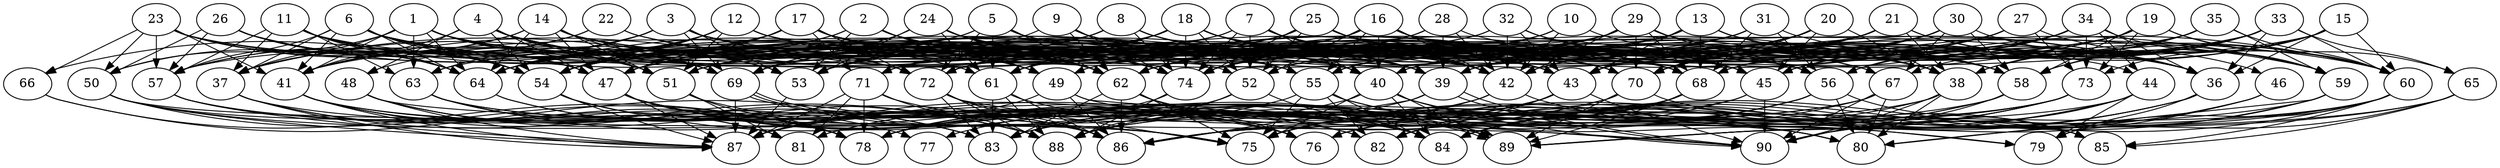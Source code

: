 // DAG automatically generated by daggen at Wed Apr 12 12:23:13 2017
// ./daggen --dot -n 90 --jump=1 --fat=0.8 --regularity=0.8 --density=0.4 
digraph G {
  1 [size="179534281776", alpha="0.13"]
  1 -> 37 [size ="134217728"]
  1 -> 39 [size ="134217728"]
  1 -> 41 [size ="134217728"]
  1 -> 50 [size ="134217728"]
  1 -> 51 [size ="134217728"]
  1 -> 53 [size ="134217728"]
  1 -> 59 [size ="134217728"]
  1 -> 62 [size ="134217728"]
  1 -> 63 [size ="134217728"]
  1 -> 64 [size ="134217728"]
  1 -> 70 [size ="134217728"]
  1 -> 72 [size ="134217728"]
  2 [size="1209677322918", alpha="0.14"]
  2 -> 39 [size ="838860800"]
  2 -> 40 [size ="838860800"]
  2 -> 49 [size ="838860800"]
  2 -> 53 [size ="838860800"]
  2 -> 54 [size ="838860800"]
  2 -> 62 [size ="838860800"]
  2 -> 64 [size ="838860800"]
  2 -> 70 [size ="838860800"]
  2 -> 74 [size ="838860800"]
  3 [size="134217728000", alpha="0.01"]
  3 -> 39 [size ="209715200"]
  3 -> 41 [size ="209715200"]
  3 -> 45 [size ="209715200"]
  3 -> 49 [size ="209715200"]
  3 -> 52 [size ="209715200"]
  3 -> 53 [size ="209715200"]
  3 -> 57 [size ="209715200"]
  3 -> 63 [size ="209715200"]
  3 -> 69 [size ="209715200"]
  3 -> 70 [size ="209715200"]
  4 [size="102639265648", alpha="0.11"]
  4 -> 40 [size ="209715200"]
  4 -> 41 [size ="209715200"]
  4 -> 47 [size ="209715200"]
  4 -> 48 [size ="209715200"]
  4 -> 49 [size ="209715200"]
  4 -> 51 [size ="209715200"]
  4 -> 54 [size ="209715200"]
  4 -> 55 [size ="209715200"]
  4 -> 61 [size ="209715200"]
  4 -> 69 [size ="209715200"]
  4 -> 74 [size ="209715200"]
  5 [size="95753284980", alpha="0.06"]
  5 -> 37 [size ="134217728"]
  5 -> 38 [size ="134217728"]
  5 -> 40 [size ="134217728"]
  5 -> 54 [size ="134217728"]
  5 -> 61 [size ="134217728"]
  5 -> 62 [size ="134217728"]
  5 -> 68 [size ="134217728"]
  5 -> 70 [size ="134217728"]
  5 -> 72 [size ="134217728"]
  6 [size="7688388068", alpha="0.20"]
  6 -> 36 [size ="134217728"]
  6 -> 37 [size ="134217728"]
  6 -> 41 [size ="134217728"]
  6 -> 47 [size ="134217728"]
  6 -> 54 [size ="134217728"]
  6 -> 55 [size ="134217728"]
  6 -> 57 [size ="134217728"]
  6 -> 58 [size ="134217728"]
  6 -> 64 [size ="134217728"]
  6 -> 72 [size ="134217728"]
  7 [size="1184783142870", alpha="0.03"]
  7 -> 36 [size ="838860800"]
  7 -> 40 [size ="838860800"]
  7 -> 42 [size ="838860800"]
  7 -> 51 [size ="838860800"]
  7 -> 52 [size ="838860800"]
  7 -> 57 [size ="838860800"]
  7 -> 68 [size ="838860800"]
  7 -> 74 [size ="838860800"]
  8 [size="3741922824", alpha="0.10"]
  8 -> 37 [size ="75497472"]
  8 -> 39 [size ="75497472"]
  8 -> 42 [size ="75497472"]
  8 -> 47 [size ="75497472"]
  8 -> 53 [size ="75497472"]
  8 -> 68 [size ="75497472"]
  8 -> 70 [size ="75497472"]
  8 -> 74 [size ="75497472"]
  9 [size="99813570861", alpha="0.10"]
  9 -> 39 [size ="411041792"]
  9 -> 40 [size ="411041792"]
  9 -> 42 [size ="411041792"]
  9 -> 53 [size ="411041792"]
  9 -> 62 [size ="411041792"]
  9 -> 74 [size ="411041792"]
  10 [size="23390890271", alpha="0.05"]
  10 -> 42 [size ="679477248"]
  10 -> 52 [size ="679477248"]
  10 -> 53 [size ="679477248"]
  10 -> 58 [size ="679477248"]
  11 [size="561980483395", alpha="0.04"]
  11 -> 37 [size ="679477248"]
  11 -> 42 [size ="679477248"]
  11 -> 51 [size ="679477248"]
  11 -> 54 [size ="679477248"]
  11 -> 57 [size ="679477248"]
  11 -> 62 [size ="679477248"]
  11 -> 63 [size ="679477248"]
  11 -> 64 [size ="679477248"]
  11 -> 72 [size ="679477248"]
  12 [size="368293445632", alpha="0.18"]
  12 -> 44 [size ="411041792"]
  12 -> 48 [size ="411041792"]
  12 -> 51 [size ="411041792"]
  12 -> 54 [size ="411041792"]
  12 -> 60 [size ="411041792"]
  12 -> 62 [size ="411041792"]
  12 -> 64 [size ="411041792"]
  13 [size="231928233984", alpha="0.16"]
  13 -> 36 [size ="301989888"]
  13 -> 43 [size ="301989888"]
  13 -> 47 [size ="301989888"]
  13 -> 53 [size ="301989888"]
  13 -> 58 [size ="301989888"]
  13 -> 60 [size ="301989888"]
  13 -> 61 [size ="301989888"]
  13 -> 62 [size ="301989888"]
  13 -> 68 [size ="301989888"]
  13 -> 69 [size ="301989888"]
  14 [size="134217728000", alpha="0.06"]
  14 -> 37 [size ="209715200"]
  14 -> 43 [size ="209715200"]
  14 -> 47 [size ="209715200"]
  14 -> 50 [size ="209715200"]
  14 -> 51 [size ="209715200"]
  14 -> 56 [size ="209715200"]
  14 -> 62 [size ="209715200"]
  14 -> 64 [size ="209715200"]
  14 -> 68 [size ="209715200"]
  14 -> 69 [size ="209715200"]
  14 -> 74 [size ="209715200"]
  15 [size="28991029248", alpha="0.07"]
  15 -> 36 [size ="75497472"]
  15 -> 38 [size ="75497472"]
  15 -> 58 [size ="75497472"]
  15 -> 60 [size ="75497472"]
  15 -> 68 [size ="75497472"]
  15 -> 70 [size ="75497472"]
  15 -> 73 [size ="75497472"]
  15 -> 74 [size ="75497472"]
  16 [size="107428421628", alpha="0.18"]
  16 -> 40 [size ="134217728"]
  16 -> 42 [size ="134217728"]
  16 -> 51 [size ="134217728"]
  16 -> 52 [size ="134217728"]
  16 -> 55 [size ="134217728"]
  16 -> 56 [size ="134217728"]
  16 -> 59 [size ="134217728"]
  16 -> 64 [size ="134217728"]
  16 -> 67 [size ="134217728"]
  16 -> 68 [size ="134217728"]
  16 -> 71 [size ="134217728"]
  17 [size="71593777778", alpha="0.07"]
  17 -> 43 [size ="301989888"]
  17 -> 47 [size ="301989888"]
  17 -> 49 [size ="301989888"]
  17 -> 54 [size ="301989888"]
  17 -> 56 [size ="301989888"]
  17 -> 66 [size ="301989888"]
  17 -> 70 [size ="301989888"]
  17 -> 71 [size ="301989888"]
  17 -> 72 [size ="301989888"]
  18 [size="13175499891", alpha="0.06"]
  18 -> 36 [size ="301989888"]
  18 -> 38 [size ="301989888"]
  18 -> 39 [size ="301989888"]
  18 -> 41 [size ="301989888"]
  18 -> 43 [size ="301989888"]
  18 -> 51 [size ="301989888"]
  18 -> 52 [size ="301989888"]
  18 -> 61 [size ="301989888"]
  18 -> 68 [size ="301989888"]
  18 -> 71 [size ="301989888"]
  18 -> 72 [size ="301989888"]
  18 -> 74 [size ="301989888"]
  19 [size="42392794931", alpha="0.14"]
  19 -> 39 [size ="33554432"]
  19 -> 43 [size ="33554432"]
  19 -> 51 [size ="33554432"]
  19 -> 58 [size ="33554432"]
  19 -> 60 [size ="33554432"]
  19 -> 65 [size ="33554432"]
  19 -> 72 [size ="33554432"]
  19 -> 73 [size ="33554432"]
  19 -> 74 [size ="33554432"]
  20 [size="468125571065", alpha="0.09"]
  20 -> 38 [size ="838860800"]
  20 -> 40 [size ="838860800"]
  20 -> 42 [size ="838860800"]
  20 -> 45 [size ="838860800"]
  20 -> 55 [size ="838860800"]
  20 -> 62 [size ="838860800"]
  20 -> 70 [size ="838860800"]
  20 -> 74 [size ="838860800"]
  21 [size="738847350072", alpha="0.01"]
  21 -> 36 [size ="536870912"]
  21 -> 38 [size ="536870912"]
  21 -> 39 [size ="536870912"]
  21 -> 40 [size ="536870912"]
  21 -> 54 [size ="536870912"]
  21 -> 59 [size ="536870912"]
  21 -> 70 [size ="536870912"]
  21 -> 71 [size ="536870912"]
  21 -> 74 [size ="536870912"]
  22 [size="110256001668", alpha="0.05"]
  22 -> 38 [size ="75497472"]
  22 -> 41 [size ="75497472"]
  22 -> 43 [size ="75497472"]
  22 -> 57 [size ="75497472"]
  23 [size="396973855725", alpha="0.17"]
  23 -> 41 [size ="301989888"]
  23 -> 45 [size ="301989888"]
  23 -> 50 [size ="301989888"]
  23 -> 51 [size ="301989888"]
  23 -> 54 [size ="301989888"]
  23 -> 55 [size ="301989888"]
  23 -> 57 [size ="301989888"]
  23 -> 64 [size ="301989888"]
  23 -> 66 [size ="301989888"]
  23 -> 69 [size ="301989888"]
  24 [size="103690308228", alpha="0.14"]
  24 -> 53 [size ="134217728"]
  24 -> 55 [size ="134217728"]
  24 -> 61 [size ="134217728"]
  24 -> 62 [size ="134217728"]
  24 -> 67 [size ="134217728"]
  24 -> 69 [size ="134217728"]
  24 -> 74 [size ="134217728"]
  25 [size="128558428712", alpha="0.19"]
  25 -> 36 [size ="301989888"]
  25 -> 42 [size ="301989888"]
  25 -> 43 [size ="301989888"]
  25 -> 45 [size ="301989888"]
  25 -> 47 [size ="301989888"]
  25 -> 52 [size ="301989888"]
  25 -> 53 [size ="301989888"]
  25 -> 58 [size ="301989888"]
  25 -> 69 [size ="301989888"]
  25 -> 72 [size ="301989888"]
  25 -> 74 [size ="301989888"]
  26 [size="782757789696", alpha="0.17"]
  26 -> 47 [size ="679477248"]
  26 -> 50 [size ="679477248"]
  26 -> 53 [size ="679477248"]
  26 -> 54 [size ="679477248"]
  26 -> 57 [size ="679477248"]
  26 -> 61 [size ="679477248"]
  26 -> 64 [size ="679477248"]
  27 [size="231928233984", alpha="0.10"]
  27 -> 42 [size ="301989888"]
  27 -> 49 [size ="301989888"]
  27 -> 60 [size ="301989888"]
  27 -> 64 [size ="301989888"]
  27 -> 70 [size ="301989888"]
  27 -> 73 [size ="301989888"]
  28 [size="12105463678", alpha="0.13"]
  28 -> 39 [size ="838860800"]
  28 -> 42 [size ="838860800"]
  28 -> 51 [size ="838860800"]
  28 -> 60 [size ="838860800"]
  28 -> 62 [size ="838860800"]
  29 [size="14298377981", alpha="0.01"]
  29 -> 36 [size ="838860800"]
  29 -> 42 [size ="838860800"]
  29 -> 51 [size ="838860800"]
  29 -> 54 [size ="838860800"]
  29 -> 55 [size ="838860800"]
  29 -> 56 [size ="838860800"]
  29 -> 59 [size ="838860800"]
  29 -> 68 [size ="838860800"]
  29 -> 69 [size ="838860800"]
  29 -> 70 [size ="838860800"]
  29 -> 74 [size ="838860800"]
  30 [size="748961416", alpha="0.14"]
  30 -> 39 [size ="75497472"]
  30 -> 41 [size ="75497472"]
  30 -> 43 [size ="75497472"]
  30 -> 46 [size ="75497472"]
  30 -> 55 [size ="75497472"]
  30 -> 58 [size ="75497472"]
  30 -> 67 [size ="75497472"]
  30 -> 70 [size ="75497472"]
  31 [size="1000786259368", alpha="0.01"]
  31 -> 49 [size ="679477248"]
  31 -> 54 [size ="679477248"]
  31 -> 55 [size ="679477248"]
  31 -> 56 [size ="679477248"]
  31 -> 60 [size ="679477248"]
  31 -> 62 [size ="679477248"]
  31 -> 68 [size ="679477248"]
  32 [size="77735255244", alpha="0.15"]
  32 -> 38 [size ="134217728"]
  32 -> 42 [size ="134217728"]
  32 -> 43 [size ="134217728"]
  32 -> 45 [size ="134217728"]
  32 -> 63 [size ="134217728"]
  32 -> 64 [size ="134217728"]
  33 [size="417825631335", alpha="0.05"]
  33 -> 36 [size ="301989888"]
  33 -> 45 [size ="301989888"]
  33 -> 56 [size ="301989888"]
  33 -> 58 [size ="301989888"]
  33 -> 60 [size ="301989888"]
  33 -> 61 [size ="301989888"]
  33 -> 64 [size ="301989888"]
  33 -> 65 [size ="301989888"]
  33 -> 67 [size ="301989888"]
  33 -> 68 [size ="301989888"]
  33 -> 70 [size ="301989888"]
  34 [size="231928233984", alpha="0.19"]
  34 -> 36 [size ="301989888"]
  34 -> 39 [size ="301989888"]
  34 -> 44 [size ="301989888"]
  34 -> 45 [size ="301989888"]
  34 -> 54 [size ="301989888"]
  34 -> 56 [size ="301989888"]
  34 -> 59 [size ="301989888"]
  34 -> 62 [size ="301989888"]
  34 -> 68 [size ="301989888"]
  34 -> 72 [size ="301989888"]
  34 -> 73 [size ="301989888"]
  35 [size="23095924324", alpha="0.13"]
  35 -> 38 [size ="536870912"]
  35 -> 43 [size ="536870912"]
  35 -> 45 [size ="536870912"]
  35 -> 53 [size ="536870912"]
  35 -> 59 [size ="536870912"]
  35 -> 60 [size ="536870912"]
  35 -> 70 [size ="536870912"]
  36 [size="15932343900", alpha="0.13"]
  36 -> 76 [size ="536870912"]
  36 -> 79 [size ="536870912"]
  36 -> 82 [size ="536870912"]
  36 -> 84 [size ="536870912"]
  37 [size="231928233984", alpha="0.14"]
  37 -> 78 [size ="301989888"]
  37 -> 82 [size ="301989888"]
  37 -> 87 [size ="301989888"]
  37 -> 88 [size ="301989888"]
  38 [size="45951813644", alpha="0.18"]
  38 -> 78 [size ="33554432"]
  38 -> 80 [size ="33554432"]
  38 -> 82 [size ="33554432"]
  38 -> 90 [size ="33554432"]
  39 [size="1066399752648", alpha="0.02"]
  39 -> 81 [size ="679477248"]
  39 -> 86 [size ="679477248"]
  39 -> 90 [size ="679477248"]
  39 -> 90 [size ="679477248"]
  40 [size="3727611331", alpha="0.13"]
  40 -> 75 [size ="75497472"]
  40 -> 80 [size ="75497472"]
  40 -> 81 [size ="75497472"]
  40 -> 84 [size ="75497472"]
  40 -> 89 [size ="75497472"]
  40 -> 90 [size ="75497472"]
  41 [size="368293445632", alpha="0.01"]
  41 -> 75 [size ="411041792"]
  41 -> 78 [size ="411041792"]
  41 -> 81 [size ="411041792"]
  41 -> 84 [size ="411041792"]
  41 -> 87 [size ="411041792"]
  41 -> 88 [size ="411041792"]
  42 [size="482731479421", alpha="0.04"]
  42 -> 78 [size ="301989888"]
  42 -> 79 [size ="301989888"]
  42 -> 86 [size ="301989888"]
  43 [size="368293445632", alpha="0.07"]
  43 -> 75 [size ="411041792"]
  43 -> 82 [size ="411041792"]
  43 -> 83 [size ="411041792"]
  43 -> 88 [size ="411041792"]
  43 -> 90 [size ="411041792"]
  44 [size="13828967365", alpha="0.08"]
  44 -> 76 [size ="679477248"]
  44 -> 79 [size ="679477248"]
  44 -> 84 [size ="679477248"]
  44 -> 88 [size ="679477248"]
  44 -> 90 [size ="679477248"]
  45 [size="68719476736", alpha="0.06"]
  45 -> 86 [size ="134217728"]
  45 -> 87 [size ="134217728"]
  45 -> 90 [size ="134217728"]
  46 [size="549755813888", alpha="0.10"]
  46 -> 84 [size ="536870912"]
  46 -> 89 [size ="536870912"]
  46 -> 90 [size ="536870912"]
  47 [size="3344906859", alpha="0.12"]
  47 -> 75 [size ="209715200"]
  47 -> 76 [size ="209715200"]
  47 -> 78 [size ="209715200"]
  47 -> 84 [size ="209715200"]
  47 -> 87 [size ="209715200"]
  47 -> 89 [size ="209715200"]
  48 [size="782757789696", alpha="0.09"]
  48 -> 77 [size ="679477248"]
  48 -> 83 [size ="679477248"]
  48 -> 86 [size ="679477248"]
  48 -> 87 [size ="679477248"]
  48 -> 90 [size ="679477248"]
  49 [size="8589934592", alpha="0.11"]
  49 -> 80 [size ="33554432"]
  49 -> 86 [size ="33554432"]
  49 -> 87 [size ="33554432"]
  49 -> 90 [size ="33554432"]
  50 [size="64475936545", alpha="0.15"]
  50 -> 75 [size ="75497472"]
  50 -> 78 [size ="75497472"]
  50 -> 85 [size ="75497472"]
  50 -> 86 [size ="75497472"]
  50 -> 87 [size ="75497472"]
  51 [size="1073741824000", alpha="0.17"]
  51 -> 78 [size ="838860800"]
  51 -> 81 [size ="838860800"]
  51 -> 82 [size ="838860800"]
  52 [size="782757789696", alpha="0.02"]
  52 -> 78 [size ="679477248"]
  52 -> 84 [size ="679477248"]
  52 -> 88 [size ="679477248"]
  53 [size="18505311825", alpha="0.11"]
  53 -> 87 [size ="679477248"]
  54 [size="750952512322", alpha="0.04"]
  54 -> 75 [size ="679477248"]
  54 -> 78 [size ="679477248"]
  54 -> 87 [size ="679477248"]
  55 [size="549755813888", alpha="0.13"]
  55 -> 75 [size ="536870912"]
  55 -> 79 [size ="536870912"]
  55 -> 80 [size ="536870912"]
  55 -> 82 [size ="536870912"]
  55 -> 84 [size ="536870912"]
  55 -> 87 [size ="536870912"]
  56 [size="23882698966", alpha="0.03"]
  56 -> 75 [size ="75497472"]
  56 -> 80 [size ="75497472"]
  56 -> 82 [size ="75497472"]
  56 -> 83 [size ="75497472"]
  56 -> 85 [size ="75497472"]
  56 -> 88 [size ="75497472"]
  57 [size="68719476736", alpha="0.08"]
  57 -> 76 [size ="134217728"]
  57 -> 84 [size ="134217728"]
  57 -> 87 [size ="134217728"]
  58 [size="1083110167", alpha="0.02"]
  58 -> 75 [size ="33554432"]
  58 -> 76 [size ="33554432"]
  58 -> 86 [size ="33554432"]
  58 -> 90 [size ="33554432"]
  59 [size="19437957602", alpha="0.19"]
  59 -> 80 [size ="33554432"]
  59 -> 84 [size ="33554432"]
  59 -> 89 [size ="33554432"]
  59 -> 90 [size ="33554432"]
  60 [size="5366209238", alpha="0.06"]
  60 -> 76 [size ="301989888"]
  60 -> 79 [size ="301989888"]
  60 -> 84 [size ="301989888"]
  60 -> 85 [size ="301989888"]
  60 -> 87 [size ="301989888"]
  60 -> 89 [size ="301989888"]
  61 [size="231928233984", alpha="0.07"]
  61 -> 83 [size ="301989888"]
  61 -> 86 [size ="301989888"]
  61 -> 88 [size ="301989888"]
  61 -> 89 [size ="301989888"]
  62 [size="42318032666", alpha="0.16"]
  62 -> 75 [size ="33554432"]
  62 -> 76 [size ="33554432"]
  62 -> 83 [size ="33554432"]
  62 -> 84 [size ="33554432"]
  62 -> 86 [size ="33554432"]
  62 -> 89 [size ="33554432"]
  63 [size="230944516286", alpha="0.13"]
  63 -> 76 [size ="301989888"]
  63 -> 78 [size ="301989888"]
  63 -> 81 [size ="301989888"]
  63 -> 84 [size ="301989888"]
  63 -> 89 [size ="301989888"]
  64 [size="287149082785", alpha="0.15"]
  64 -> 83 [size ="301989888"]
  64 -> 88 [size ="301989888"]
  65 [size="2506236741", alpha="0.04"]
  65 -> 78 [size ="75497472"]
  65 -> 80 [size ="75497472"]
  65 -> 85 [size ="75497472"]
  65 -> 89 [size ="75497472"]
  66 [size="782757789696", alpha="0.19"]
  66 -> 78 [size ="679477248"]
  66 -> 83 [size ="679477248"]
  67 [size="11489850572", alpha="0.04"]
  67 -> 75 [size ="536870912"]
  67 -> 78 [size ="536870912"]
  67 -> 80 [size ="536870912"]
  67 -> 86 [size ="536870912"]
  67 -> 90 [size ="536870912"]
  68 [size="313414492720", alpha="0.19"]
  68 -> 75 [size ="209715200"]
  68 -> 77 [size ="209715200"]
  68 -> 84 [size ="209715200"]
  68 -> 89 [size ="209715200"]
  69 [size="134217728000", alpha="0.09"]
  69 -> 86 [size ="209715200"]
  69 -> 87 [size ="209715200"]
  69 -> 89 [size ="209715200"]
  69 -> 89 [size ="209715200"]
  70 [size="176980932852", alpha="0.15"]
  70 -> 78 [size ="134217728"]
  70 -> 85 [size ="134217728"]
  70 -> 87 [size ="134217728"]
  70 -> 89 [size ="134217728"]
  71 [size="6533892912", alpha="0.15"]
  71 -> 78 [size ="134217728"]
  71 -> 81 [size ="134217728"]
  71 -> 87 [size ="134217728"]
  71 -> 88 [size ="134217728"]
  71 -> 89 [size ="134217728"]
  72 [size="68719476736", alpha="0.08"]
  72 -> 75 [size ="134217728"]
  72 -> 76 [size ="134217728"]
  72 -> 83 [size ="134217728"]
  72 -> 86 [size ="134217728"]
  72 -> 88 [size ="134217728"]
  73 [size="368293445632", alpha="0.10"]
  73 -> 75 [size ="411041792"]
  73 -> 82 [size ="411041792"]
  73 -> 83 [size ="411041792"]
  73 -> 84 [size ="411041792"]
  73 -> 86 [size ="411041792"]
  73 -> 88 [size ="411041792"]
  74 [size="1980838878", alpha="0.16"]
  74 -> 78 [size ="33554432"]
  74 -> 88 [size ="33554432"]
  75 [size="2117810966", alpha="0.11"]
  76 [size="68719476736", alpha="0.14"]
  77 [size="913887848645", alpha="0.02"]
  78 [size="13595799585", alpha="0.17"]
  79 [size="1744613637", alpha="0.09"]
  80 [size="134217728000", alpha="0.01"]
  81 [size="21072047434", alpha="0.17"]
  82 [size="1301154684", alpha="0.09"]
  83 [size="9411485121", alpha="0.14"]
  84 [size="2858957698", alpha="0.00"]
  85 [size="5211485018", alpha="0.18"]
  86 [size="53258226575", alpha="0.03"]
  87 [size="3618222382", alpha="0.14"]
  88 [size="6554396473", alpha="0.04"]
  89 [size="475300846350", alpha="0.03"]
  90 [size="10571228906", alpha="0.15"]
}
